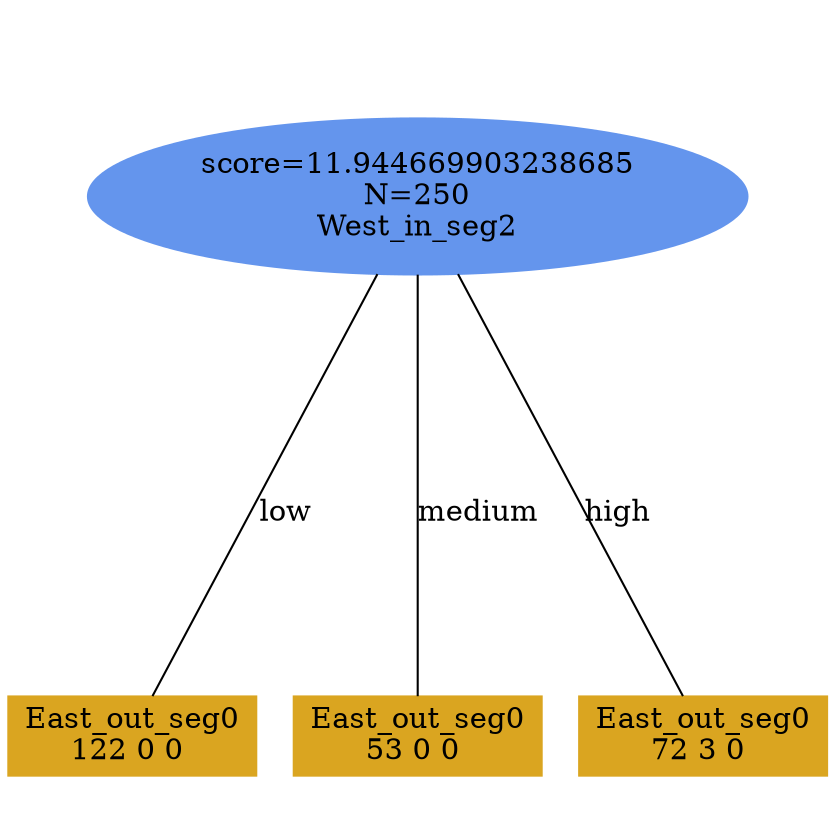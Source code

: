 digraph "DD" {
size = "7.5,10"
ratio=1.0;
center = true;
edge [dir = none];
{ rank = same; node [shape=ellipse, style=filled, color=cornflowerblue];"3079" [label="score=11.944669903238685\nN=250\nWest_in_seg2"];}
{ rank = same; node [shape=box, style=filled, color=goldenrod];"3080" [label="East_out_seg0\n122 0 0 "];}
{ rank = same; node [shape=box, style=filled, color=goldenrod];"3081" [label="East_out_seg0\n53 0 0 "];}
{ rank = same; node [shape=box, style=filled, color=goldenrod];"3082" [label="East_out_seg0\n72 3 0 "];}
"3079" -> "3080" [label = "low"];
"3079" -> "3081" [label = "medium"];
"3079" -> "3082" [label = "high"];

}